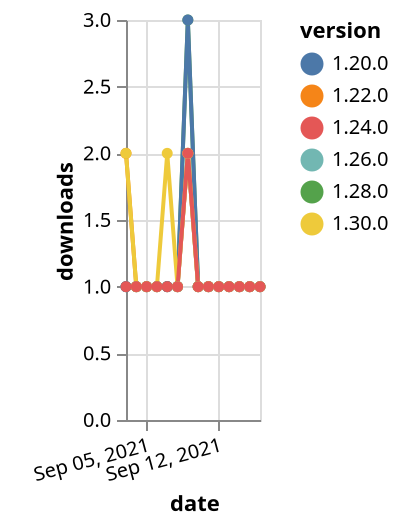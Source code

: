 {"$schema": "https://vega.github.io/schema/vega-lite/v5.json", "description": "A simple bar chart with embedded data.", "data": {"values": [{"date": "2021-09-03", "total": 200, "delta": 2, "version": "1.22.0"}, {"date": "2021-09-04", "total": 201, "delta": 1, "version": "1.22.0"}, {"date": "2021-09-05", "total": 202, "delta": 1, "version": "1.22.0"}, {"date": "2021-09-06", "total": 203, "delta": 1, "version": "1.22.0"}, {"date": "2021-09-07", "total": 204, "delta": 1, "version": "1.22.0"}, {"date": "2021-09-08", "total": 205, "delta": 1, "version": "1.22.0"}, {"date": "2021-09-09", "total": 207, "delta": 2, "version": "1.22.0"}, {"date": "2021-09-10", "total": 208, "delta": 1, "version": "1.22.0"}, {"date": "2021-09-11", "total": 209, "delta": 1, "version": "1.22.0"}, {"date": "2021-09-12", "total": 210, "delta": 1, "version": "1.22.0"}, {"date": "2021-09-13", "total": 211, "delta": 1, "version": "1.22.0"}, {"date": "2021-09-14", "total": 212, "delta": 1, "version": "1.22.0"}, {"date": "2021-09-15", "total": 213, "delta": 1, "version": "1.22.0"}, {"date": "2021-09-16", "total": 214, "delta": 1, "version": "1.22.0"}, {"date": "2021-09-03", "total": 191, "delta": 1, "version": "1.28.0"}, {"date": "2021-09-04", "total": 192, "delta": 1, "version": "1.28.0"}, {"date": "2021-09-05", "total": 193, "delta": 1, "version": "1.28.0"}, {"date": "2021-09-06", "total": 194, "delta": 1, "version": "1.28.0"}, {"date": "2021-09-07", "total": 195, "delta": 1, "version": "1.28.0"}, {"date": "2021-09-08", "total": 196, "delta": 1, "version": "1.28.0"}, {"date": "2021-09-09", "total": 199, "delta": 3, "version": "1.28.0"}, {"date": "2021-09-10", "total": 200, "delta": 1, "version": "1.28.0"}, {"date": "2021-09-11", "total": 201, "delta": 1, "version": "1.28.0"}, {"date": "2021-09-12", "total": 202, "delta": 1, "version": "1.28.0"}, {"date": "2021-09-13", "total": 203, "delta": 1, "version": "1.28.0"}, {"date": "2021-09-14", "total": 204, "delta": 1, "version": "1.28.0"}, {"date": "2021-09-15", "total": 205, "delta": 1, "version": "1.28.0"}, {"date": "2021-09-16", "total": 206, "delta": 1, "version": "1.28.0"}, {"date": "2021-09-03", "total": 162, "delta": 1, "version": "1.26.0"}, {"date": "2021-09-04", "total": 163, "delta": 1, "version": "1.26.0"}, {"date": "2021-09-05", "total": 164, "delta": 1, "version": "1.26.0"}, {"date": "2021-09-06", "total": 165, "delta": 1, "version": "1.26.0"}, {"date": "2021-09-07", "total": 166, "delta": 1, "version": "1.26.0"}, {"date": "2021-09-08", "total": 167, "delta": 1, "version": "1.26.0"}, {"date": "2021-09-09", "total": 169, "delta": 2, "version": "1.26.0"}, {"date": "2021-09-10", "total": 170, "delta": 1, "version": "1.26.0"}, {"date": "2021-09-11", "total": 171, "delta": 1, "version": "1.26.0"}, {"date": "2021-09-12", "total": 172, "delta": 1, "version": "1.26.0"}, {"date": "2021-09-13", "total": 173, "delta": 1, "version": "1.26.0"}, {"date": "2021-09-14", "total": 174, "delta": 1, "version": "1.26.0"}, {"date": "2021-09-15", "total": 175, "delta": 1, "version": "1.26.0"}, {"date": "2021-09-16", "total": 176, "delta": 1, "version": "1.26.0"}, {"date": "2021-09-03", "total": 393, "delta": 1, "version": "1.20.0"}, {"date": "2021-09-04", "total": 394, "delta": 1, "version": "1.20.0"}, {"date": "2021-09-05", "total": 395, "delta": 1, "version": "1.20.0"}, {"date": "2021-09-06", "total": 396, "delta": 1, "version": "1.20.0"}, {"date": "2021-09-07", "total": 397, "delta": 1, "version": "1.20.0"}, {"date": "2021-09-08", "total": 398, "delta": 1, "version": "1.20.0"}, {"date": "2021-09-09", "total": 401, "delta": 3, "version": "1.20.0"}, {"date": "2021-09-10", "total": 402, "delta": 1, "version": "1.20.0"}, {"date": "2021-09-11", "total": 403, "delta": 1, "version": "1.20.0"}, {"date": "2021-09-12", "total": 404, "delta": 1, "version": "1.20.0"}, {"date": "2021-09-13", "total": 405, "delta": 1, "version": "1.20.0"}, {"date": "2021-09-14", "total": 406, "delta": 1, "version": "1.20.0"}, {"date": "2021-09-15", "total": 407, "delta": 1, "version": "1.20.0"}, {"date": "2021-09-16", "total": 408, "delta": 1, "version": "1.20.0"}, {"date": "2021-09-03", "total": 119, "delta": 2, "version": "1.30.0"}, {"date": "2021-09-04", "total": 120, "delta": 1, "version": "1.30.0"}, {"date": "2021-09-05", "total": 121, "delta": 1, "version": "1.30.0"}, {"date": "2021-09-06", "total": 122, "delta": 1, "version": "1.30.0"}, {"date": "2021-09-07", "total": 124, "delta": 2, "version": "1.30.0"}, {"date": "2021-09-08", "total": 125, "delta": 1, "version": "1.30.0"}, {"date": "2021-09-09", "total": 127, "delta": 2, "version": "1.30.0"}, {"date": "2021-09-10", "total": 128, "delta": 1, "version": "1.30.0"}, {"date": "2021-09-11", "total": 129, "delta": 1, "version": "1.30.0"}, {"date": "2021-09-12", "total": 130, "delta": 1, "version": "1.30.0"}, {"date": "2021-09-13", "total": 131, "delta": 1, "version": "1.30.0"}, {"date": "2021-09-14", "total": 132, "delta": 1, "version": "1.30.0"}, {"date": "2021-09-15", "total": 133, "delta": 1, "version": "1.30.0"}, {"date": "2021-09-16", "total": 134, "delta": 1, "version": "1.30.0"}, {"date": "2021-09-03", "total": 183, "delta": 1, "version": "1.24.0"}, {"date": "2021-09-04", "total": 184, "delta": 1, "version": "1.24.0"}, {"date": "2021-09-05", "total": 185, "delta": 1, "version": "1.24.0"}, {"date": "2021-09-06", "total": 186, "delta": 1, "version": "1.24.0"}, {"date": "2021-09-07", "total": 187, "delta": 1, "version": "1.24.0"}, {"date": "2021-09-08", "total": 188, "delta": 1, "version": "1.24.0"}, {"date": "2021-09-09", "total": 190, "delta": 2, "version": "1.24.0"}, {"date": "2021-09-10", "total": 191, "delta": 1, "version": "1.24.0"}, {"date": "2021-09-11", "total": 192, "delta": 1, "version": "1.24.0"}, {"date": "2021-09-12", "total": 193, "delta": 1, "version": "1.24.0"}, {"date": "2021-09-13", "total": 194, "delta": 1, "version": "1.24.0"}, {"date": "2021-09-14", "total": 195, "delta": 1, "version": "1.24.0"}, {"date": "2021-09-15", "total": 196, "delta": 1, "version": "1.24.0"}, {"date": "2021-09-16", "total": 197, "delta": 1, "version": "1.24.0"}]}, "width": "container", "mark": {"type": "line", "point": {"filled": true}}, "encoding": {"x": {"field": "date", "type": "temporal", "timeUnit": "yearmonthdate", "title": "date", "axis": {"labelAngle": -15}}, "y": {"field": "delta", "type": "quantitative", "title": "downloads"}, "color": {"field": "version", "type": "nominal"}, "tooltip": {"field": "delta"}}}